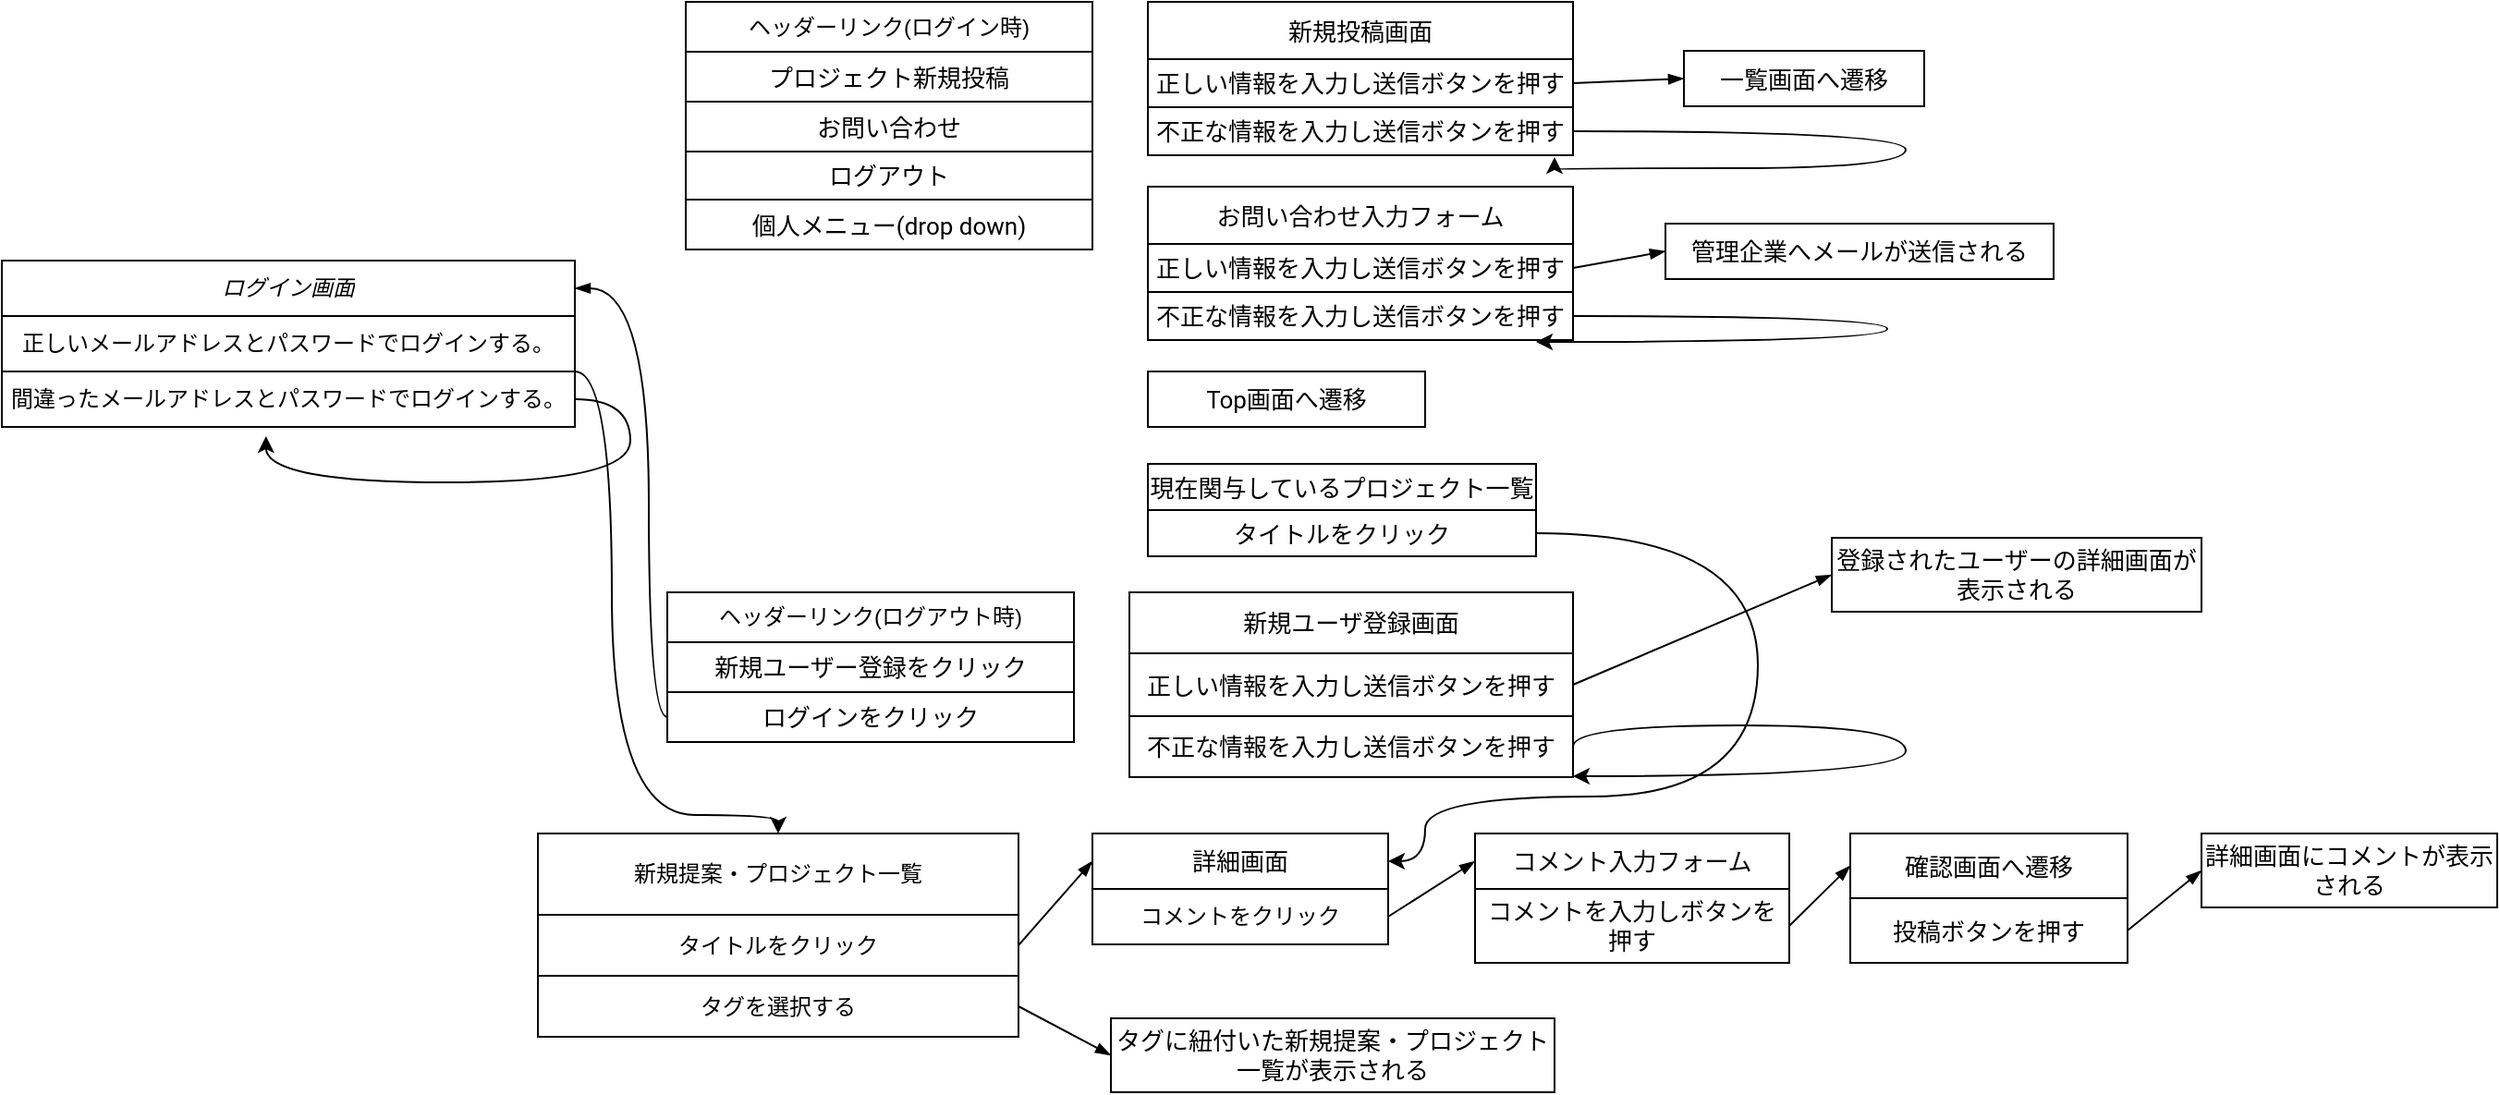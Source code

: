 <mxfile version="14.1.3" type="github" pages="2">
  <diagram id="C5RBs43oDa-KdzZeNtuy" name="Page-1">
    <mxGraphModel dx="481" dy="473" grid="1" gridSize="10" guides="1" tooltips="1" connect="1" arrows="1" fold="1" page="1" pageScale="1" pageWidth="1654" pageHeight="1169" math="0" shadow="0">
      <root>
        <mxCell id="WIyWlLk6GJQsqaUBKTNV-0" />
        <mxCell id="WIyWlLk6GJQsqaUBKTNV-1" parent="WIyWlLk6GJQsqaUBKTNV-0" />
        <mxCell id="IOPMoTdBxAXCQsQnVEKV-23" value="" style="edgeStyle=orthogonalEdgeStyle;orthogonalLoop=1;jettySize=auto;html=1;curved=1;" edge="1" parent="WIyWlLk6GJQsqaUBKTNV-1" source="IOPMoTdBxAXCQsQnVEKV-9" target="IOPMoTdBxAXCQsQnVEKV-16">
          <mxGeometry relative="1" as="geometry">
            <Array as="points">
              <mxPoint x="360" y="210" />
              <mxPoint x="360" y="450" />
              <mxPoint x="450" y="450" />
            </Array>
          </mxGeometry>
        </mxCell>
        <mxCell id="IOPMoTdBxAXCQsQnVEKV-9" value="" style="shape=table;html=1;whiteSpace=wrap;startSize=0;container=1;collapsible=0;childLayout=tableLayout;" vertex="1" parent="WIyWlLk6GJQsqaUBKTNV-1">
          <mxGeometry x="30" y="150" width="310" height="90" as="geometry" />
        </mxCell>
        <mxCell id="IOPMoTdBxAXCQsQnVEKV-10" value="" style="shape=partialRectangle;html=1;whiteSpace=wrap;collapsible=0;dropTarget=0;pointerEvents=0;fillColor=none;top=0;left=0;bottom=0;right=0;points=[[0,0.5],[1,0.5]];portConstraint=eastwest;" vertex="1" parent="IOPMoTdBxAXCQsQnVEKV-9">
          <mxGeometry width="310" height="30" as="geometry" />
        </mxCell>
        <mxCell id="IOPMoTdBxAXCQsQnVEKV-11" value="&lt;span style=&quot;font-style: italic&quot;&gt;ログイン画面&lt;/span&gt;" style="shape=partialRectangle;html=1;whiteSpace=wrap;connectable=0;overflow=hidden;fillColor=none;top=0;left=0;bottom=0;right=0;" vertex="1" parent="IOPMoTdBxAXCQsQnVEKV-10">
          <mxGeometry width="310" height="30" as="geometry" />
        </mxCell>
        <mxCell id="IOPMoTdBxAXCQsQnVEKV-12" value="" style="shape=partialRectangle;html=1;whiteSpace=wrap;collapsible=0;dropTarget=0;pointerEvents=0;fillColor=none;top=0;left=0;bottom=0;right=0;points=[[0,0.5],[1,0.5]];portConstraint=eastwest;" vertex="1" parent="IOPMoTdBxAXCQsQnVEKV-9">
          <mxGeometry y="30" width="310" height="30" as="geometry" />
        </mxCell>
        <mxCell id="IOPMoTdBxAXCQsQnVEKV-13" value="&lt;span style=&quot;text-align: left&quot;&gt;正しいメールアドレスとパスワードでログインする。&lt;/span&gt;" style="shape=partialRectangle;html=1;whiteSpace=wrap;connectable=0;overflow=hidden;fillColor=none;top=0;left=0;bottom=0;right=0;" vertex="1" parent="IOPMoTdBxAXCQsQnVEKV-12">
          <mxGeometry width="310" height="30" as="geometry" />
        </mxCell>
        <mxCell id="IOPMoTdBxAXCQsQnVEKV-14" value="" style="shape=partialRectangle;html=1;whiteSpace=wrap;collapsible=0;dropTarget=0;pointerEvents=0;fillColor=none;top=0;left=0;bottom=0;right=0;points=[[0,0.5],[1,0.5]];portConstraint=eastwest;" vertex="1" parent="IOPMoTdBxAXCQsQnVEKV-9">
          <mxGeometry y="60" width="310" height="30" as="geometry" />
        </mxCell>
        <mxCell id="IOPMoTdBxAXCQsQnVEKV-15" value="&lt;span style=&quot;text-align: left&quot;&gt;間違ったメールアドレスとパスワードでログインする。&lt;/span&gt;" style="shape=partialRectangle;html=1;whiteSpace=wrap;connectable=0;overflow=hidden;fillColor=none;top=0;left=0;bottom=0;right=0;" vertex="1" parent="IOPMoTdBxAXCQsQnVEKV-14">
          <mxGeometry width="310" height="30" as="geometry" />
        </mxCell>
        <mxCell id="IOPMoTdBxAXCQsQnVEKV-25" style="edgeStyle=orthogonalEdgeStyle;curved=1;orthogonalLoop=1;jettySize=auto;html=1;exitX=1;exitY=0.5;exitDx=0;exitDy=0;entryX=0.461;entryY=1.167;entryDx=0;entryDy=0;entryPerimeter=0;" edge="1" parent="IOPMoTdBxAXCQsQnVEKV-9" source="IOPMoTdBxAXCQsQnVEKV-14" target="IOPMoTdBxAXCQsQnVEKV-14">
          <mxGeometry relative="1" as="geometry">
            <mxPoint x="380" y="210" as="targetPoint" />
            <Array as="points">
              <mxPoint x="340" y="75" />
              <mxPoint x="340" y="120" />
              <mxPoint x="143" y="120" />
            </Array>
          </mxGeometry>
        </mxCell>
        <mxCell id="IOPMoTdBxAXCQsQnVEKV-16" value="" style="shape=table;html=1;whiteSpace=wrap;startSize=0;container=1;collapsible=0;childLayout=tableLayout;" vertex="1" parent="WIyWlLk6GJQsqaUBKTNV-1">
          <mxGeometry x="320" y="460" width="260" height="110" as="geometry" />
        </mxCell>
        <mxCell id="IOPMoTdBxAXCQsQnVEKV-17" value="" style="shape=partialRectangle;html=1;whiteSpace=wrap;collapsible=0;dropTarget=0;pointerEvents=0;fillColor=none;top=0;left=0;bottom=0;right=0;points=[[0,0.5],[1,0.5]];portConstraint=eastwest;" vertex="1" parent="IOPMoTdBxAXCQsQnVEKV-16">
          <mxGeometry width="260" height="44" as="geometry" />
        </mxCell>
        <mxCell id="IOPMoTdBxAXCQsQnVEKV-18" value="&lt;span&gt;新規提案・プロジェクト一覧&lt;/span&gt;" style="shape=partialRectangle;html=1;whiteSpace=wrap;connectable=0;overflow=hidden;fillColor=none;top=0;left=0;bottom=0;right=0;fontStyle=0" vertex="1" parent="IOPMoTdBxAXCQsQnVEKV-17">
          <mxGeometry width="260" height="44" as="geometry" />
        </mxCell>
        <mxCell id="IOPMoTdBxAXCQsQnVEKV-19" value="" style="shape=partialRectangle;html=1;whiteSpace=wrap;collapsible=0;dropTarget=0;pointerEvents=0;fillColor=none;top=0;left=0;bottom=0;right=0;points=[[0,0.5],[1,0.5]];portConstraint=eastwest;" vertex="1" parent="IOPMoTdBxAXCQsQnVEKV-16">
          <mxGeometry y="44" width="260" height="33" as="geometry" />
        </mxCell>
        <mxCell id="IOPMoTdBxAXCQsQnVEKV-20" value="&lt;div style=&quot;text-align: left&quot;&gt;&lt;span&gt;タイトルをクリック&lt;/span&gt;&lt;/div&gt;" style="shape=partialRectangle;html=1;whiteSpace=wrap;connectable=0;overflow=hidden;fillColor=none;top=0;left=0;bottom=0;right=0;" vertex="1" parent="IOPMoTdBxAXCQsQnVEKV-19">
          <mxGeometry width="260" height="33" as="geometry" />
        </mxCell>
        <mxCell id="IOPMoTdBxAXCQsQnVEKV-21" value="" style="shape=partialRectangle;html=1;whiteSpace=wrap;collapsible=0;dropTarget=0;pointerEvents=0;fillColor=none;top=0;left=0;bottom=0;right=0;points=[[0,0.5],[1,0.5]];portConstraint=eastwest;" vertex="1" parent="IOPMoTdBxAXCQsQnVEKV-16">
          <mxGeometry y="77" width="260" height="33" as="geometry" />
        </mxCell>
        <mxCell id="IOPMoTdBxAXCQsQnVEKV-22" value="&lt;div style=&quot;text-align: left&quot;&gt;&lt;span&gt;タグを選択する&lt;/span&gt;&lt;/div&gt;" style="shape=partialRectangle;html=1;whiteSpace=wrap;connectable=0;overflow=hidden;fillColor=none;top=0;left=0;bottom=0;right=0;" vertex="1" parent="IOPMoTdBxAXCQsQnVEKV-21">
          <mxGeometry width="260" height="33" as="geometry" />
        </mxCell>
        <mxCell id="j5BV5RO29Ph5q24HOzqB-0" value="" style="shape=table;html=1;whiteSpace=wrap;startSize=0;container=1;collapsible=0;childLayout=tableLayout;" vertex="1" parent="WIyWlLk6GJQsqaUBKTNV-1">
          <mxGeometry x="620" y="460" width="160" height="60" as="geometry" />
        </mxCell>
        <mxCell id="j5BV5RO29Ph5q24HOzqB-1" value="" style="shape=partialRectangle;html=1;whiteSpace=wrap;collapsible=0;dropTarget=0;pointerEvents=0;fillColor=none;top=0;left=0;bottom=0;right=0;points=[[0,0.5],[1,0.5]];portConstraint=eastwest;" vertex="1" parent="j5BV5RO29Ph5q24HOzqB-0">
          <mxGeometry width="160" height="30" as="geometry" />
        </mxCell>
        <mxCell id="j5BV5RO29Ph5q24HOzqB-2" value="&lt;span style=&quot;font-family: &amp;#34;roboto&amp;#34; , &amp;#34;robotodraft&amp;#34; , &amp;#34;helvetica&amp;#34; , &amp;#34;arial&amp;#34; , sans-serif ; font-size: 13px ; background-color: rgb(255 , 255 , 255)&quot;&gt;詳細画面&lt;/span&gt;" style="shape=partialRectangle;html=1;whiteSpace=wrap;connectable=0;overflow=hidden;fillColor=none;top=0;left=0;bottom=0;right=0;" vertex="1" parent="j5BV5RO29Ph5q24HOzqB-1">
          <mxGeometry width="160" height="30" as="geometry" />
        </mxCell>
        <mxCell id="j5BV5RO29Ph5q24HOzqB-3" value="" style="shape=partialRectangle;html=1;whiteSpace=wrap;collapsible=0;dropTarget=0;pointerEvents=0;fillColor=none;top=0;left=0;bottom=0;right=0;points=[[0,0.5],[1,0.5]];portConstraint=eastwest;" vertex="1" parent="j5BV5RO29Ph5q24HOzqB-0">
          <mxGeometry y="30" width="160" height="30" as="geometry" />
        </mxCell>
        <mxCell id="j5BV5RO29Ph5q24HOzqB-4" value="コメントをクリック" style="shape=partialRectangle;html=1;whiteSpace=wrap;connectable=0;overflow=hidden;fillColor=none;top=0;left=0;bottom=0;right=0;" vertex="1" parent="j5BV5RO29Ph5q24HOzqB-3">
          <mxGeometry width="160" height="30" as="geometry" />
        </mxCell>
        <mxCell id="j5BV5RO29Ph5q24HOzqB-5" value="" style="shape=table;html=1;whiteSpace=wrap;startSize=0;container=1;collapsible=0;childLayout=tableLayout;" vertex="1" parent="WIyWlLk6GJQsqaUBKTNV-1">
          <mxGeometry x="827" y="460" width="170" height="70" as="geometry" />
        </mxCell>
        <mxCell id="j5BV5RO29Ph5q24HOzqB-6" value="" style="shape=partialRectangle;html=1;whiteSpace=wrap;collapsible=0;dropTarget=0;pointerEvents=0;fillColor=none;top=0;left=0;bottom=0;right=0;points=[[0,0.5],[1,0.5]];portConstraint=eastwest;" vertex="1" parent="j5BV5RO29Ph5q24HOzqB-5">
          <mxGeometry width="170" height="30" as="geometry" />
        </mxCell>
        <mxCell id="j5BV5RO29Ph5q24HOzqB-7" value="&lt;span style=&quot;font-family: &amp;#34;roboto&amp;#34; , &amp;#34;robotodraft&amp;#34; , &amp;#34;helvetica&amp;#34; , &amp;#34;arial&amp;#34; , sans-serif ; font-size: 13px ; background-color: rgb(255 , 255 , 255)&quot;&gt;コメント入力フォーム &lt;/span&gt;" style="shape=partialRectangle;html=1;whiteSpace=wrap;connectable=0;overflow=hidden;fillColor=none;top=0;left=0;bottom=0;right=0;" vertex="1" parent="j5BV5RO29Ph5q24HOzqB-6">
          <mxGeometry width="170" height="30" as="geometry" />
        </mxCell>
        <mxCell id="j5BV5RO29Ph5q24HOzqB-8" value="" style="shape=partialRectangle;html=1;whiteSpace=wrap;collapsible=0;dropTarget=0;pointerEvents=0;fillColor=none;top=0;left=0;bottom=0;right=0;points=[[0,0.5],[1,0.5]];portConstraint=eastwest;" vertex="1" parent="j5BV5RO29Ph5q24HOzqB-5">
          <mxGeometry y="30" width="170" height="40" as="geometry" />
        </mxCell>
        <mxCell id="j5BV5RO29Ph5q24HOzqB-9" value="&lt;span style=&quot;font-family: &amp;#34;roboto&amp;#34; , &amp;#34;robotodraft&amp;#34; , &amp;#34;helvetica&amp;#34; , &amp;#34;arial&amp;#34; , sans-serif ; font-size: 13px ; background-color: rgb(255 , 255 , 255)&quot;&gt;コメントを入力しボタンを押す&lt;/span&gt;" style="shape=partialRectangle;html=1;whiteSpace=wrap;connectable=0;overflow=hidden;fillColor=none;top=0;left=0;bottom=0;right=0;" vertex="1" parent="j5BV5RO29Ph5q24HOzqB-8">
          <mxGeometry width="170" height="40" as="geometry" />
        </mxCell>
        <mxCell id="j5BV5RO29Ph5q24HOzqB-12" value="" style="shape=table;html=1;whiteSpace=wrap;startSize=0;container=1;collapsible=0;childLayout=tableLayout;" vertex="1" parent="WIyWlLk6GJQsqaUBKTNV-1">
          <mxGeometry x="1030" y="460" width="150" height="70" as="geometry" />
        </mxCell>
        <mxCell id="j5BV5RO29Ph5q24HOzqB-13" value="" style="shape=partialRectangle;html=1;whiteSpace=wrap;collapsible=0;dropTarget=0;pointerEvents=0;fillColor=none;top=0;left=0;bottom=0;right=0;points=[[0,0.5],[1,0.5]];portConstraint=eastwest;" vertex="1" parent="j5BV5RO29Ph5q24HOzqB-12">
          <mxGeometry width="150" height="35" as="geometry" />
        </mxCell>
        <mxCell id="j5BV5RO29Ph5q24HOzqB-14" value="&lt;span style=&quot;font-family: &amp;#34;roboto&amp;#34; , &amp;#34;robotodraft&amp;#34; , &amp;#34;helvetica&amp;#34; , &amp;#34;arial&amp;#34; , sans-serif ; font-size: 13px ; background-color: rgb(255 , 255 , 255)&quot;&gt;確認画面へ遷移&lt;/span&gt;" style="shape=partialRectangle;html=1;whiteSpace=wrap;connectable=0;overflow=hidden;fillColor=none;top=0;left=0;bottom=0;right=0;" vertex="1" parent="j5BV5RO29Ph5q24HOzqB-13">
          <mxGeometry width="150" height="35" as="geometry" />
        </mxCell>
        <mxCell id="j5BV5RO29Ph5q24HOzqB-15" value="" style="shape=partialRectangle;html=1;whiteSpace=wrap;collapsible=0;dropTarget=0;pointerEvents=0;fillColor=none;top=0;left=0;bottom=0;right=0;points=[[0,0.5],[1,0.5]];portConstraint=eastwest;" vertex="1" parent="j5BV5RO29Ph5q24HOzqB-12">
          <mxGeometry y="35" width="150" height="35" as="geometry" />
        </mxCell>
        <mxCell id="j5BV5RO29Ph5q24HOzqB-16" value="&lt;span style=&quot;font-family: &amp;#34;roboto&amp;#34; , &amp;#34;robotodraft&amp;#34; , &amp;#34;helvetica&amp;#34; , &amp;#34;arial&amp;#34; , sans-serif ; font-size: 13px ; background-color: rgb(255 , 255 , 255)&quot;&gt;投稿ボタンを押す&lt;/span&gt;" style="shape=partialRectangle;html=1;whiteSpace=wrap;connectable=0;overflow=hidden;fillColor=none;top=0;left=0;bottom=0;right=0;" vertex="1" parent="j5BV5RO29Ph5q24HOzqB-15">
          <mxGeometry width="150" height="35" as="geometry" />
        </mxCell>
        <mxCell id="j5BV5RO29Ph5q24HOzqB-17" value="" style="shape=table;html=1;whiteSpace=wrap;startSize=0;container=1;collapsible=0;childLayout=tableLayout;" vertex="1" parent="WIyWlLk6GJQsqaUBKTNV-1">
          <mxGeometry x="1220" y="460" width="160" height="40" as="geometry" />
        </mxCell>
        <mxCell id="j5BV5RO29Ph5q24HOzqB-18" value="" style="shape=partialRectangle;html=1;whiteSpace=wrap;collapsible=0;dropTarget=0;pointerEvents=0;fillColor=none;top=0;left=0;bottom=0;right=0;points=[[0,0.5],[1,0.5]];portConstraint=eastwest;" vertex="1" parent="j5BV5RO29Ph5q24HOzqB-17">
          <mxGeometry width="160" height="40" as="geometry" />
        </mxCell>
        <mxCell id="j5BV5RO29Ph5q24HOzqB-19" value="&lt;span style=&quot;font-family: &amp;#34;roboto&amp;#34; , &amp;#34;robotodraft&amp;#34; , &amp;#34;helvetica&amp;#34; , &amp;#34;arial&amp;#34; , sans-serif ; font-size: 13px ; background-color: rgb(255 , 255 , 255)&quot;&gt;詳細画面にコメントが表示される&lt;/span&gt;" style="shape=partialRectangle;html=1;whiteSpace=wrap;connectable=0;overflow=hidden;fillColor=none;top=0;left=0;bottom=0;right=0;" vertex="1" parent="j5BV5RO29Ph5q24HOzqB-18">
          <mxGeometry width="160" height="40" as="geometry" />
        </mxCell>
        <mxCell id="j5BV5RO29Ph5q24HOzqB-20" value="" style="shape=table;html=1;whiteSpace=wrap;startSize=0;container=1;collapsible=0;childLayout=tableLayout;" vertex="1" parent="WIyWlLk6GJQsqaUBKTNV-1">
          <mxGeometry x="400" y="10" width="220" height="134" as="geometry" />
        </mxCell>
        <mxCell id="j5BV5RO29Ph5q24HOzqB-21" value="" style="shape=partialRectangle;html=1;whiteSpace=wrap;collapsible=0;dropTarget=0;pointerEvents=0;fillColor=none;top=0;left=0;bottom=0;right=0;points=[[0,0.5],[1,0.5]];portConstraint=eastwest;" vertex="1" parent="j5BV5RO29Ph5q24HOzqB-20">
          <mxGeometry width="220" height="27" as="geometry" />
        </mxCell>
        <mxCell id="j5BV5RO29Ph5q24HOzqB-22" value="ヘッダーリンク(ログイン時)" style="shape=partialRectangle;html=1;whiteSpace=wrap;connectable=0;overflow=hidden;fillColor=none;top=0;left=0;bottom=0;right=0;" vertex="1" parent="j5BV5RO29Ph5q24HOzqB-21">
          <mxGeometry width="220" height="27" as="geometry" />
        </mxCell>
        <mxCell id="j5BV5RO29Ph5q24HOzqB-23" value="" style="shape=partialRectangle;html=1;whiteSpace=wrap;collapsible=0;dropTarget=0;pointerEvents=0;fillColor=none;top=0;left=0;bottom=0;right=0;points=[[0,0.5],[1,0.5]];portConstraint=eastwest;" vertex="1" parent="j5BV5RO29Ph5q24HOzqB-20">
          <mxGeometry y="27" width="220" height="27" as="geometry" />
        </mxCell>
        <mxCell id="j5BV5RO29Ph5q24HOzqB-24" value="&lt;span style=&quot;font-family: &amp;#34;roboto&amp;#34; , &amp;#34;robotodraft&amp;#34; , &amp;#34;helvetica&amp;#34; , &amp;#34;arial&amp;#34; , sans-serif ; font-size: 13px ; background-color: rgb(255 , 255 , 255)&quot;&gt;プロジェクト新規投稿&lt;/span&gt;" style="shape=partialRectangle;html=1;whiteSpace=wrap;connectable=0;overflow=hidden;fillColor=none;top=0;left=0;bottom=0;right=0;" vertex="1" parent="j5BV5RO29Ph5q24HOzqB-23">
          <mxGeometry width="220" height="27" as="geometry" />
        </mxCell>
        <mxCell id="j5BV5RO29Ph5q24HOzqB-25" value="" style="shape=partialRectangle;html=1;whiteSpace=wrap;collapsible=0;dropTarget=0;pointerEvents=0;fillColor=none;top=0;left=0;bottom=0;right=0;points=[[0,0.5],[1,0.5]];portConstraint=eastwest;" vertex="1" parent="j5BV5RO29Ph5q24HOzqB-20">
          <mxGeometry y="54" width="220" height="27" as="geometry" />
        </mxCell>
        <mxCell id="j5BV5RO29Ph5q24HOzqB-26" value="&lt;span style=&quot;font-family: &amp;#34;roboto&amp;#34; , &amp;#34;robotodraft&amp;#34; , &amp;#34;helvetica&amp;#34; , &amp;#34;arial&amp;#34; , sans-serif ; font-size: 13px ; background-color: rgb(255 , 255 , 255)&quot;&gt;お問い合わせ&lt;/span&gt;" style="shape=partialRectangle;html=1;whiteSpace=wrap;connectable=0;overflow=hidden;fillColor=none;top=0;left=0;bottom=0;right=0;" vertex="1" parent="j5BV5RO29Ph5q24HOzqB-25">
          <mxGeometry width="220" height="27" as="geometry" />
        </mxCell>
        <mxCell id="j5BV5RO29Ph5q24HOzqB-27" style="shape=partialRectangle;html=1;whiteSpace=wrap;collapsible=0;dropTarget=0;pointerEvents=0;fillColor=none;top=0;left=0;bottom=0;right=0;points=[[0,0.5],[1,0.5]];portConstraint=eastwest;" vertex="1" parent="j5BV5RO29Ph5q24HOzqB-20">
          <mxGeometry y="81" width="220" height="26" as="geometry" />
        </mxCell>
        <mxCell id="j5BV5RO29Ph5q24HOzqB-28" value="&lt;span style=&quot;font-family: &amp;#34;roboto&amp;#34; , &amp;#34;robotodraft&amp;#34; , &amp;#34;helvetica&amp;#34; , &amp;#34;arial&amp;#34; , sans-serif ; font-size: 13px ; background-color: rgb(255 , 255 , 255)&quot;&gt;ログアウト&lt;/span&gt;" style="shape=partialRectangle;html=1;whiteSpace=wrap;connectable=0;overflow=hidden;fillColor=none;top=0;left=0;bottom=0;right=0;" vertex="1" parent="j5BV5RO29Ph5q24HOzqB-27">
          <mxGeometry width="220" height="26" as="geometry" />
        </mxCell>
        <mxCell id="j5BV5RO29Ph5q24HOzqB-29" style="shape=partialRectangle;html=1;whiteSpace=wrap;collapsible=0;dropTarget=0;pointerEvents=0;fillColor=none;top=0;left=0;bottom=0;right=0;points=[[0,0.5],[1,0.5]];portConstraint=eastwest;" vertex="1" parent="j5BV5RO29Ph5q24HOzqB-20">
          <mxGeometry y="107" width="220" height="27" as="geometry" />
        </mxCell>
        <mxCell id="j5BV5RO29Ph5q24HOzqB-30" value="&lt;span style=&quot;font-family: &amp;#34;roboto&amp;#34; , &amp;#34;robotodraft&amp;#34; , &amp;#34;helvetica&amp;#34; , &amp;#34;arial&amp;#34; , sans-serif ; font-size: 13px ; background-color: rgb(255 , 255 , 255)&quot;&gt;個人メニュー(drop down)&lt;/span&gt;" style="shape=partialRectangle;html=1;whiteSpace=wrap;connectable=0;overflow=hidden;fillColor=none;top=0;left=0;bottom=0;right=0;strokeWidth=4;" vertex="1" parent="j5BV5RO29Ph5q24HOzqB-29">
          <mxGeometry width="220" height="27" as="geometry" />
        </mxCell>
        <mxCell id="j5BV5RO29Ph5q24HOzqB-31" value="" style="shape=table;html=1;whiteSpace=wrap;startSize=0;container=1;collapsible=0;childLayout=tableLayout;" vertex="1" parent="WIyWlLk6GJQsqaUBKTNV-1">
          <mxGeometry x="650" y="10" width="230" height="83" as="geometry" />
        </mxCell>
        <mxCell id="j5BV5RO29Ph5q24HOzqB-32" value="" style="shape=partialRectangle;html=1;whiteSpace=wrap;collapsible=0;dropTarget=0;pointerEvents=0;fillColor=none;top=0;left=0;bottom=0;right=0;points=[[0,0.5],[1,0.5]];portConstraint=eastwest;" vertex="1" parent="j5BV5RO29Ph5q24HOzqB-31">
          <mxGeometry width="230" height="31" as="geometry" />
        </mxCell>
        <mxCell id="j5BV5RO29Ph5q24HOzqB-33" value="&lt;span style=&quot;font-family: &amp;#34;roboto&amp;#34; , &amp;#34;robotodraft&amp;#34; , &amp;#34;helvetica&amp;#34; , &amp;#34;arial&amp;#34; , sans-serif ; font-size: 13px ; background-color: rgb(255 , 255 , 255)&quot;&gt;新規投稿画面&lt;/span&gt;" style="shape=partialRectangle;html=1;whiteSpace=wrap;connectable=0;overflow=hidden;fillColor=none;top=0;left=0;bottom=0;right=0;" vertex="1" parent="j5BV5RO29Ph5q24HOzqB-32">
          <mxGeometry width="230" height="31" as="geometry" />
        </mxCell>
        <mxCell id="j5BV5RO29Ph5q24HOzqB-34" value="" style="shape=partialRectangle;html=1;whiteSpace=wrap;collapsible=0;dropTarget=0;pointerEvents=0;fillColor=none;top=0;left=0;bottom=0;right=0;points=[[0,0.5],[1,0.5]];portConstraint=eastwest;" vertex="1" parent="j5BV5RO29Ph5q24HOzqB-31">
          <mxGeometry y="31" width="230" height="26" as="geometry" />
        </mxCell>
        <mxCell id="j5BV5RO29Ph5q24HOzqB-35" value="&lt;span style=&quot;font-family: &amp;#34;roboto&amp;#34; , &amp;#34;robotodraft&amp;#34; , &amp;#34;helvetica&amp;#34; , &amp;#34;arial&amp;#34; , sans-serif ; font-size: 13px ; background-color: rgb(255 , 255 , 255)&quot;&gt;正しい情報を入力し送信ボタンを押す&lt;/span&gt;" style="shape=partialRectangle;html=1;whiteSpace=wrap;connectable=0;overflow=hidden;fillColor=none;top=0;left=0;bottom=0;right=0;" vertex="1" parent="j5BV5RO29Ph5q24HOzqB-34">
          <mxGeometry width="230" height="26" as="geometry" />
        </mxCell>
        <mxCell id="j5BV5RO29Ph5q24HOzqB-36" style="shape=partialRectangle;html=1;whiteSpace=wrap;collapsible=0;dropTarget=0;pointerEvents=0;fillColor=none;top=0;left=0;bottom=0;right=0;points=[[0,0.5],[1,0.5]];portConstraint=eastwest;" vertex="1" parent="j5BV5RO29Ph5q24HOzqB-31">
          <mxGeometry y="57" width="230" height="26" as="geometry" />
        </mxCell>
        <mxCell id="j5BV5RO29Ph5q24HOzqB-37" value="&lt;span style=&quot;font-family: &amp;#34;roboto&amp;#34; , &amp;#34;robotodraft&amp;#34; , &amp;#34;helvetica&amp;#34; , &amp;#34;arial&amp;#34; , sans-serif ; font-size: 13px ; background-color: rgb(255 , 255 , 255)&quot;&gt;不正な情報を入力し送信ボタンを押す&lt;/span&gt;" style="shape=partialRectangle;html=1;whiteSpace=wrap;connectable=0;overflow=hidden;fillColor=none;top=0;left=0;bottom=0;right=0;" vertex="1" parent="j5BV5RO29Ph5q24HOzqB-36">
          <mxGeometry width="230" height="26" as="geometry" />
        </mxCell>
        <mxCell id="j5BV5RO29Ph5q24HOzqB-38" value="" style="shape=table;html=1;whiteSpace=wrap;startSize=0;container=1;collapsible=0;childLayout=tableLayout;" vertex="1" parent="WIyWlLk6GJQsqaUBKTNV-1">
          <mxGeometry x="940" y="36.5" width="130" height="30" as="geometry" />
        </mxCell>
        <mxCell id="j5BV5RO29Ph5q24HOzqB-39" value="" style="shape=partialRectangle;html=1;whiteSpace=wrap;collapsible=0;dropTarget=0;pointerEvents=0;fillColor=none;top=0;left=0;bottom=0;right=0;points=[[0,0.5],[1,0.5]];portConstraint=eastwest;" vertex="1" parent="j5BV5RO29Ph5q24HOzqB-38">
          <mxGeometry width="130" height="30" as="geometry" />
        </mxCell>
        <mxCell id="j5BV5RO29Ph5q24HOzqB-40" value="&lt;span style=&quot;font-family: &amp;#34;roboto&amp;#34; , &amp;#34;robotodraft&amp;#34; , &amp;#34;helvetica&amp;#34; , &amp;#34;arial&amp;#34; , sans-serif ; font-size: 13px ; background-color: rgb(255 , 255 , 255)&quot;&gt;一覧画面へ遷移&lt;/span&gt;" style="shape=partialRectangle;html=1;whiteSpace=wrap;connectable=0;overflow=hidden;fillColor=none;top=0;left=0;bottom=0;right=0;" vertex="1" parent="j5BV5RO29Ph5q24HOzqB-39">
          <mxGeometry width="130" height="30" as="geometry" />
        </mxCell>
        <mxCell id="j5BV5RO29Ph5q24HOzqB-48" value="" style="shape=table;html=1;whiteSpace=wrap;startSize=0;container=1;collapsible=0;childLayout=tableLayout;" vertex="1" parent="WIyWlLk6GJQsqaUBKTNV-1">
          <mxGeometry x="650" y="110" width="230" height="83" as="geometry" />
        </mxCell>
        <mxCell id="j5BV5RO29Ph5q24HOzqB-49" value="" style="shape=partialRectangle;html=1;whiteSpace=wrap;collapsible=0;dropTarget=0;pointerEvents=0;fillColor=none;top=0;left=0;bottom=0;right=0;points=[[0,0.5],[1,0.5]];portConstraint=eastwest;" vertex="1" parent="j5BV5RO29Ph5q24HOzqB-48">
          <mxGeometry width="230" height="31" as="geometry" />
        </mxCell>
        <mxCell id="j5BV5RO29Ph5q24HOzqB-50" value="&lt;span style=&quot;font-family: &amp;#34;roboto&amp;#34; , &amp;#34;robotodraft&amp;#34; , &amp;#34;helvetica&amp;#34; , &amp;#34;arial&amp;#34; , sans-serif ; font-size: 13px ; background-color: rgb(255 , 255 , 255)&quot;&gt;お問い合わせ入力フォーム&lt;/span&gt;" style="shape=partialRectangle;html=1;whiteSpace=wrap;connectable=0;overflow=hidden;fillColor=none;top=0;left=0;bottom=0;right=0;" vertex="1" parent="j5BV5RO29Ph5q24HOzqB-49">
          <mxGeometry width="230" height="31" as="geometry" />
        </mxCell>
        <mxCell id="j5BV5RO29Ph5q24HOzqB-51" value="" style="shape=partialRectangle;html=1;whiteSpace=wrap;collapsible=0;dropTarget=0;pointerEvents=0;fillColor=none;top=0;left=0;bottom=0;right=0;points=[[0,0.5],[1,0.5]];portConstraint=eastwest;" vertex="1" parent="j5BV5RO29Ph5q24HOzqB-48">
          <mxGeometry y="31" width="230" height="26" as="geometry" />
        </mxCell>
        <mxCell id="j5BV5RO29Ph5q24HOzqB-52" value="&lt;span style=&quot;font-family: &amp;#34;roboto&amp;#34; , &amp;#34;robotodraft&amp;#34; , &amp;#34;helvetica&amp;#34; , &amp;#34;arial&amp;#34; , sans-serif ; font-size: 13px ; background-color: rgb(255 , 255 , 255)&quot;&gt;正しい情報を入力し送信ボタンを押す&lt;/span&gt;" style="shape=partialRectangle;html=1;whiteSpace=wrap;connectable=0;overflow=hidden;fillColor=none;top=0;left=0;bottom=0;right=0;" vertex="1" parent="j5BV5RO29Ph5q24HOzqB-51">
          <mxGeometry width="230" height="26" as="geometry" />
        </mxCell>
        <mxCell id="j5BV5RO29Ph5q24HOzqB-53" style="shape=partialRectangle;html=1;whiteSpace=wrap;collapsible=0;dropTarget=0;pointerEvents=0;fillColor=none;top=0;left=0;bottom=0;right=0;points=[[0,0.5],[1,0.5]];portConstraint=eastwest;" vertex="1" parent="j5BV5RO29Ph5q24HOzqB-48">
          <mxGeometry y="57" width="230" height="26" as="geometry" />
        </mxCell>
        <mxCell id="j5BV5RO29Ph5q24HOzqB-54" value="&lt;span style=&quot;font-family: &amp;#34;roboto&amp;#34; , &amp;#34;robotodraft&amp;#34; , &amp;#34;helvetica&amp;#34; , &amp;#34;arial&amp;#34; , sans-serif ; font-size: 13px ; background-color: rgb(255 , 255 , 255)&quot;&gt;不正な情報を入力し送信ボタンを押す&lt;/span&gt;" style="shape=partialRectangle;html=1;whiteSpace=wrap;connectable=0;overflow=hidden;fillColor=none;top=0;left=0;bottom=0;right=0;" vertex="1" parent="j5BV5RO29Ph5q24HOzqB-53">
          <mxGeometry width="230" height="26" as="geometry" />
        </mxCell>
        <mxCell id="j5BV5RO29Ph5q24HOzqB-132" style="edgeStyle=orthogonalEdgeStyle;curved=1;orthogonalLoop=1;jettySize=auto;html=1;exitX=1;exitY=0.5;exitDx=0;exitDy=0;exitPerimeter=0;" edge="1" parent="j5BV5RO29Ph5q24HOzqB-48" source="j5BV5RO29Ph5q24HOzqB-53">
          <mxGeometry relative="1" as="geometry">
            <mxPoint x="240" y="70" as="sourcePoint" />
            <mxPoint x="210" y="84" as="targetPoint" />
            <Array as="points">
              <mxPoint x="400" y="70" />
              <mxPoint x="400" y="84" />
            </Array>
          </mxGeometry>
        </mxCell>
        <mxCell id="j5BV5RO29Ph5q24HOzqB-55" value="" style="shape=table;html=1;whiteSpace=wrap;startSize=0;container=1;collapsible=0;childLayout=tableLayout;" vertex="1" parent="WIyWlLk6GJQsqaUBKTNV-1">
          <mxGeometry x="930" y="130" width="210" height="30" as="geometry" />
        </mxCell>
        <mxCell id="j5BV5RO29Ph5q24HOzqB-56" value="" style="shape=partialRectangle;html=1;whiteSpace=wrap;collapsible=0;dropTarget=0;pointerEvents=0;fillColor=none;top=0;left=0;bottom=0;right=0;points=[[0,0.5],[1,0.5]];portConstraint=eastwest;" vertex="1" parent="j5BV5RO29Ph5q24HOzqB-55">
          <mxGeometry width="210" height="30" as="geometry" />
        </mxCell>
        <mxCell id="j5BV5RO29Ph5q24HOzqB-57" value="&lt;span style=&quot;font-family: &amp;#34;roboto&amp;#34; , &amp;#34;robotodraft&amp;#34; , &amp;#34;helvetica&amp;#34; , &amp;#34;arial&amp;#34; , sans-serif ; font-size: 13px ; background-color: rgb(255 , 255 , 255)&quot;&gt;管理企業へメールが送信される&lt;/span&gt;" style="shape=partialRectangle;html=1;whiteSpace=wrap;connectable=0;overflow=hidden;fillColor=none;top=0;left=0;bottom=0;right=0;" vertex="1" parent="j5BV5RO29Ph5q24HOzqB-56">
          <mxGeometry width="210" height="30" as="geometry" />
        </mxCell>
        <mxCell id="j5BV5RO29Ph5q24HOzqB-58" value="" style="shape=table;html=1;whiteSpace=wrap;startSize=0;container=1;collapsible=0;childLayout=tableLayout;" vertex="1" parent="WIyWlLk6GJQsqaUBKTNV-1">
          <mxGeometry x="650" y="210" width="150" height="30" as="geometry" />
        </mxCell>
        <mxCell id="j5BV5RO29Ph5q24HOzqB-59" value="" style="shape=partialRectangle;html=1;whiteSpace=wrap;collapsible=0;dropTarget=0;pointerEvents=0;fillColor=none;top=0;left=0;bottom=0;right=0;points=[[0,0.5],[1,0.5]];portConstraint=eastwest;" vertex="1" parent="j5BV5RO29Ph5q24HOzqB-58">
          <mxGeometry width="150" height="30" as="geometry" />
        </mxCell>
        <mxCell id="j5BV5RO29Ph5q24HOzqB-60" value="&lt;span style=&quot;font-family: &amp;#34;roboto&amp;#34; , &amp;#34;robotodraft&amp;#34; , &amp;#34;helvetica&amp;#34; , &amp;#34;arial&amp;#34; , sans-serif ; font-size: 13px ; background-color: rgb(255 , 255 , 255)&quot;&gt;Top画面へ遷移&lt;/span&gt;" style="shape=partialRectangle;html=1;whiteSpace=wrap;connectable=0;overflow=hidden;fillColor=none;top=0;left=0;bottom=0;right=0;" vertex="1" parent="j5BV5RO29Ph5q24HOzqB-59">
          <mxGeometry width="150" height="30" as="geometry" />
        </mxCell>
        <mxCell id="j5BV5RO29Ph5q24HOzqB-72" style="edgeStyle=orthogonalEdgeStyle;curved=1;orthogonalLoop=1;jettySize=auto;html=1;exitX=1;exitY=0.5;exitDx=0;exitDy=0;entryX=1;entryY=0.5;entryDx=0;entryDy=0;" edge="1" parent="WIyWlLk6GJQsqaUBKTNV-1" source="j5BV5RO29Ph5q24HOzqB-68" target="j5BV5RO29Ph5q24HOzqB-1">
          <mxGeometry relative="1" as="geometry">
            <mxPoint x="870" y="298" as="sourcePoint" />
            <mxPoint x="790" y="475" as="targetPoint" />
            <Array as="points">
              <mxPoint x="980" y="298" />
              <mxPoint x="980" y="440" />
              <mxPoint x="800" y="440" />
              <mxPoint x="800" y="475" />
            </Array>
          </mxGeometry>
        </mxCell>
        <mxCell id="j5BV5RO29Ph5q24HOzqB-61" value="" style="shape=table;html=1;whiteSpace=wrap;startSize=0;container=1;collapsible=0;childLayout=tableLayout;" vertex="1" parent="WIyWlLk6GJQsqaUBKTNV-1">
          <mxGeometry x="650" y="260" width="210" height="50" as="geometry" />
        </mxCell>
        <mxCell id="j5BV5RO29Ph5q24HOzqB-62" value="" style="shape=partialRectangle;html=1;whiteSpace=wrap;collapsible=0;dropTarget=0;pointerEvents=0;fillColor=none;top=0;left=0;bottom=0;right=0;points=[[0,0.5],[1,0.5]];portConstraint=eastwest;" vertex="1" parent="j5BV5RO29Ph5q24HOzqB-61">
          <mxGeometry width="210" height="25" as="geometry" />
        </mxCell>
        <mxCell id="j5BV5RO29Ph5q24HOzqB-63" value="&lt;meta charset=&quot;utf-8&quot;&gt;&lt;span style=&quot;color: rgb(0, 0, 0); font-family: roboto, robotodraft, helvetica, arial, sans-serif; font-size: 13px; font-style: normal; font-weight: 400; letter-spacing: normal; text-align: center; text-indent: 0px; text-transform: none; word-spacing: 0px; background-color: rgb(255, 255, 255); display: inline; float: none;&quot;&gt;現在関与しているプロジェクト一覧&lt;/span&gt;" style="shape=partialRectangle;html=1;whiteSpace=wrap;connectable=0;overflow=hidden;fillColor=none;top=0;left=0;bottom=0;right=0;" vertex="1" parent="j5BV5RO29Ph5q24HOzqB-62">
          <mxGeometry width="210" height="25" as="geometry" />
        </mxCell>
        <mxCell id="j5BV5RO29Ph5q24HOzqB-68" style="shape=partialRectangle;html=1;whiteSpace=wrap;collapsible=0;dropTarget=0;pointerEvents=0;fillColor=none;top=0;left=0;bottom=0;right=0;points=[[0,0.5],[1,0.5]];portConstraint=eastwest;" vertex="1" parent="j5BV5RO29Ph5q24HOzqB-61">
          <mxGeometry y="25" width="210" height="25" as="geometry" />
        </mxCell>
        <mxCell id="j5BV5RO29Ph5q24HOzqB-69" value="&lt;meta charset=&quot;utf-8&quot;&gt;&lt;span style=&quot;color: rgb(0, 0, 0); font-family: roboto, robotodraft, helvetica, arial, sans-serif; font-size: 13px; font-style: normal; font-weight: 400; letter-spacing: normal; text-indent: 0px; text-transform: none; word-spacing: 0px; background-color: rgb(255, 255, 255); display: inline; float: none;&quot;&gt;タイトルをクリック&lt;/span&gt;" style="shape=partialRectangle;html=1;whiteSpace=wrap;connectable=0;overflow=hidden;fillColor=none;top=0;left=0;bottom=0;right=0;" vertex="1" parent="j5BV5RO29Ph5q24HOzqB-68">
          <mxGeometry width="210" height="25" as="geometry" />
        </mxCell>
        <mxCell id="j5BV5RO29Ph5q24HOzqB-73" value="" style="shape=table;html=1;whiteSpace=wrap;startSize=0;container=1;collapsible=0;childLayout=tableLayout;" vertex="1" parent="WIyWlLk6GJQsqaUBKTNV-1">
          <mxGeometry x="390" y="329.5" width="220" height="81" as="geometry" />
        </mxCell>
        <mxCell id="j5BV5RO29Ph5q24HOzqB-74" value="" style="shape=partialRectangle;html=1;whiteSpace=wrap;collapsible=0;dropTarget=0;pointerEvents=0;fillColor=none;top=0;left=0;bottom=0;right=0;points=[[0,0.5],[1,0.5]];portConstraint=eastwest;" vertex="1" parent="j5BV5RO29Ph5q24HOzqB-73">
          <mxGeometry width="220" height="27" as="geometry" />
        </mxCell>
        <mxCell id="j5BV5RO29Ph5q24HOzqB-75" value="ヘッダーリンク(ログアウト時)" style="shape=partialRectangle;html=1;whiteSpace=wrap;connectable=0;overflow=hidden;fillColor=none;top=0;left=0;bottom=0;right=0;" vertex="1" parent="j5BV5RO29Ph5q24HOzqB-74">
          <mxGeometry width="220" height="27" as="geometry" />
        </mxCell>
        <mxCell id="j5BV5RO29Ph5q24HOzqB-76" value="" style="shape=partialRectangle;html=1;whiteSpace=wrap;collapsible=0;dropTarget=0;pointerEvents=0;fillColor=none;top=0;left=0;bottom=0;right=0;points=[[0,0.5],[1,0.5]];portConstraint=eastwest;" vertex="1" parent="j5BV5RO29Ph5q24HOzqB-73">
          <mxGeometry y="27" width="220" height="27" as="geometry" />
        </mxCell>
        <mxCell id="j5BV5RO29Ph5q24HOzqB-77" value="&lt;span style=&quot;font-family: &amp;#34;roboto&amp;#34; , &amp;#34;robotodraft&amp;#34; , &amp;#34;helvetica&amp;#34; , &amp;#34;arial&amp;#34; , sans-serif ; font-size: 13px ; background-color: rgb(255 , 255 , 255)&quot;&gt;新規ユーザー登録をクリック&lt;/span&gt;" style="shape=partialRectangle;html=1;whiteSpace=wrap;connectable=0;overflow=hidden;fillColor=none;top=0;left=0;bottom=0;right=0;" vertex="1" parent="j5BV5RO29Ph5q24HOzqB-76">
          <mxGeometry width="220" height="27" as="geometry" />
        </mxCell>
        <mxCell id="j5BV5RO29Ph5q24HOzqB-78" value="" style="shape=partialRectangle;html=1;whiteSpace=wrap;collapsible=0;dropTarget=0;pointerEvents=0;fillColor=none;top=0;left=0;bottom=0;right=0;points=[[0,0.5],[1,0.5]];portConstraint=eastwest;" vertex="1" parent="j5BV5RO29Ph5q24HOzqB-73">
          <mxGeometry y="54" width="220" height="27" as="geometry" />
        </mxCell>
        <mxCell id="j5BV5RO29Ph5q24HOzqB-79" value="&lt;span style=&quot;font-family: &amp;#34;arial&amp;#34; ; font-size: 13px ; text-align: left ; background-color: rgb(255 , 255 , 255)&quot;&gt;ログインをクリック&lt;/span&gt;" style="shape=partialRectangle;html=1;whiteSpace=wrap;connectable=0;overflow=hidden;fillColor=none;top=0;left=0;bottom=0;right=0;" vertex="1" parent="j5BV5RO29Ph5q24HOzqB-78">
          <mxGeometry width="220" height="27" as="geometry" />
        </mxCell>
        <mxCell id="j5BV5RO29Ph5q24HOzqB-84" value="" style="shape=table;html=1;whiteSpace=wrap;startSize=0;container=1;collapsible=0;childLayout=tableLayout;" vertex="1" parent="WIyWlLk6GJQsqaUBKTNV-1">
          <mxGeometry x="640" y="329.5" width="240" height="100" as="geometry" />
        </mxCell>
        <mxCell id="j5BV5RO29Ph5q24HOzqB-85" value="" style="shape=partialRectangle;html=1;whiteSpace=wrap;collapsible=0;dropTarget=0;pointerEvents=0;fillColor=none;top=0;left=0;bottom=0;right=0;points=[[0,0.5],[1,0.5]];portConstraint=eastwest;" vertex="1" parent="j5BV5RO29Ph5q24HOzqB-84">
          <mxGeometry width="240" height="33" as="geometry" />
        </mxCell>
        <mxCell id="j5BV5RO29Ph5q24HOzqB-86" value="&lt;span style=&quot;font-family: &amp;#34;roboto&amp;#34; , &amp;#34;robotodraft&amp;#34; , &amp;#34;helvetica&amp;#34; , &amp;#34;arial&amp;#34; , sans-serif ; font-size: 13px ; background-color: rgb(255 , 255 , 255)&quot;&gt;新規ユーザ登録画面&lt;/span&gt;" style="shape=partialRectangle;html=1;whiteSpace=wrap;connectable=0;overflow=hidden;fillColor=none;top=0;left=0;bottom=0;right=0;" vertex="1" parent="j5BV5RO29Ph5q24HOzqB-85">
          <mxGeometry width="240" height="33" as="geometry" />
        </mxCell>
        <mxCell id="j5BV5RO29Ph5q24HOzqB-112" style="shape=partialRectangle;html=1;whiteSpace=wrap;collapsible=0;dropTarget=0;pointerEvents=0;fillColor=none;top=0;left=0;bottom=0;right=0;points=[[0,0.5],[1,0.5]];portConstraint=eastwest;" vertex="1" parent="j5BV5RO29Ph5q24HOzqB-84">
          <mxGeometry y="33" width="240" height="34" as="geometry" />
        </mxCell>
        <mxCell id="j5BV5RO29Ph5q24HOzqB-113" value="&lt;meta charset=&quot;utf-8&quot;&gt;&lt;span style=&quot;color: rgb(0, 0, 0); font-family: roboto, robotodraft, helvetica, arial, sans-serif; font-size: 13px; font-style: normal; font-weight: 400; letter-spacing: normal; text-indent: 0px; text-transform: none; word-spacing: 0px; background-color: rgb(255, 255, 255); display: inline; float: none;&quot;&gt;正しい情報を入力し送信ボタンを押す&lt;/span&gt;" style="shape=partialRectangle;html=1;whiteSpace=wrap;connectable=0;overflow=hidden;fillColor=none;top=0;left=0;bottom=0;right=0;" vertex="1" parent="j5BV5RO29Ph5q24HOzqB-112">
          <mxGeometry width="240" height="34" as="geometry" />
        </mxCell>
        <mxCell id="j5BV5RO29Ph5q24HOzqB-114" style="shape=partialRectangle;html=1;whiteSpace=wrap;collapsible=0;dropTarget=0;pointerEvents=0;fillColor=none;top=0;left=0;bottom=0;right=0;points=[[0,0.5],[1,0.5]];portConstraint=eastwest;" vertex="1" parent="j5BV5RO29Ph5q24HOzqB-84">
          <mxGeometry y="67" width="240" height="33" as="geometry" />
        </mxCell>
        <mxCell id="j5BV5RO29Ph5q24HOzqB-115" value="&lt;span style=&quot;font-family: &amp;#34;roboto&amp;#34; , &amp;#34;robotodraft&amp;#34; , &amp;#34;helvetica&amp;#34; , &amp;#34;arial&amp;#34; , sans-serif ; font-size: 13px ; background-color: rgb(255 , 255 , 255)&quot;&gt;不正な情報を入力し送信ボタンを押す&lt;/span&gt;" style="shape=partialRectangle;html=1;whiteSpace=wrap;connectable=0;overflow=hidden;fillColor=none;top=0;left=0;bottom=0;right=0;" vertex="1" parent="j5BV5RO29Ph5q24HOzqB-114">
          <mxGeometry width="240" height="33" as="geometry" />
        </mxCell>
        <mxCell id="j5BV5RO29Ph5q24HOzqB-131" style="edgeStyle=orthogonalEdgeStyle;curved=1;orthogonalLoop=1;jettySize=auto;html=1;exitX=1;exitY=0.5;exitDx=0;exitDy=0;entryX=1;entryY=0.985;entryDx=0;entryDy=0;entryPerimeter=0;" edge="1" parent="j5BV5RO29Ph5q24HOzqB-84" source="j5BV5RO29Ph5q24HOzqB-114" target="j5BV5RO29Ph5q24HOzqB-114">
          <mxGeometry relative="1" as="geometry">
            <mxPoint x="280" y="70.5" as="sourcePoint" />
            <mxPoint x="200" y="248" as="targetPoint" />
            <Array as="points">
              <mxPoint x="240" y="72" />
              <mxPoint x="420" y="72" />
              <mxPoint x="420" y="100" />
            </Array>
          </mxGeometry>
        </mxCell>
        <mxCell id="j5BV5RO29Ph5q24HOzqB-111" value="" style="edgeStyle=orthogonalEdgeStyle;orthogonalLoop=1;jettySize=auto;html=1;curved=1;entryX=0;entryY=0.5;entryDx=0;entryDy=0;startArrow=blockThin;startFill=1;endArrow=none;endFill=0;exitX=1;exitY=0.5;exitDx=0;exitDy=0;" edge="1" parent="WIyWlLk6GJQsqaUBKTNV-1" source="IOPMoTdBxAXCQsQnVEKV-10" target="j5BV5RO29Ph5q24HOzqB-78">
          <mxGeometry relative="1" as="geometry">
            <mxPoint x="350" y="220" as="sourcePoint" />
            <mxPoint x="460" y="470" as="targetPoint" />
            <Array as="points">
              <mxPoint x="380" y="165" />
              <mxPoint x="380" y="397" />
            </Array>
          </mxGeometry>
        </mxCell>
        <mxCell id="j5BV5RO29Ph5q24HOzqB-117" style="edgeStyle=none;orthogonalLoop=1;jettySize=auto;html=1;exitX=0;exitY=0.5;exitDx=0;exitDy=0;entryX=1;entryY=0.5;entryDx=0;entryDy=0;startArrow=blockThin;startFill=1;endArrow=none;endFill=0;" edge="1" parent="WIyWlLk6GJQsqaUBKTNV-1" source="j5BV5RO29Ph5q24HOzqB-6" target="j5BV5RO29Ph5q24HOzqB-3">
          <mxGeometry relative="1" as="geometry" />
        </mxCell>
        <mxCell id="j5BV5RO29Ph5q24HOzqB-119" style="edgeStyle=none;orthogonalLoop=1;jettySize=auto;html=1;exitX=0;exitY=0.5;exitDx=0;exitDy=0;entryX=1;entryY=0.5;entryDx=0;entryDy=0;startArrow=blockThin;startFill=1;endArrow=none;endFill=0;" edge="1" parent="WIyWlLk6GJQsqaUBKTNV-1" source="j5BV5RO29Ph5q24HOzqB-13" target="j5BV5RO29Ph5q24HOzqB-8">
          <mxGeometry relative="1" as="geometry" />
        </mxCell>
        <mxCell id="j5BV5RO29Ph5q24HOzqB-120" style="edgeStyle=none;orthogonalLoop=1;jettySize=auto;html=1;exitX=0;exitY=0.5;exitDx=0;exitDy=0;entryX=1;entryY=0.5;entryDx=0;entryDy=0;startArrow=blockThin;startFill=1;endArrow=none;endFill=0;" edge="1" parent="WIyWlLk6GJQsqaUBKTNV-1" source="j5BV5RO29Ph5q24HOzqB-18" target="j5BV5RO29Ph5q24HOzqB-15">
          <mxGeometry relative="1" as="geometry">
            <mxPoint x="1190" y="510" as="sourcePoint" />
            <mxPoint x="1157" y="542.5" as="targetPoint" />
          </mxGeometry>
        </mxCell>
        <mxCell id="j5BV5RO29Ph5q24HOzqB-121" style="edgeStyle=none;orthogonalLoop=1;jettySize=auto;html=1;exitX=0;exitY=0.5;exitDx=0;exitDy=0;entryX=1;entryY=0.5;entryDx=0;entryDy=0;startArrow=blockThin;startFill=1;endArrow=none;endFill=0;" edge="1" parent="WIyWlLk6GJQsqaUBKTNV-1" source="j5BV5RO29Ph5q24HOzqB-1" target="IOPMoTdBxAXCQsQnVEKV-19">
          <mxGeometry relative="1" as="geometry">
            <mxPoint x="590" y="510" as="sourcePoint" />
            <mxPoint x="543" y="540" as="targetPoint" />
          </mxGeometry>
        </mxCell>
        <mxCell id="j5BV5RO29Ph5q24HOzqB-123" value="" style="shape=table;html=1;whiteSpace=wrap;startSize=0;container=1;collapsible=0;childLayout=tableLayout;" vertex="1" parent="WIyWlLk6GJQsqaUBKTNV-1">
          <mxGeometry x="630" y="560" width="240" height="40" as="geometry" />
        </mxCell>
        <mxCell id="j5BV5RO29Ph5q24HOzqB-124" value="" style="shape=partialRectangle;html=1;whiteSpace=wrap;collapsible=0;dropTarget=0;pointerEvents=0;fillColor=none;top=0;left=0;bottom=0;right=0;points=[[0,0.5],[1,0.5]];portConstraint=eastwest;" vertex="1" parent="j5BV5RO29Ph5q24HOzqB-123">
          <mxGeometry width="240" height="40" as="geometry" />
        </mxCell>
        <mxCell id="j5BV5RO29Ph5q24HOzqB-125" value="&lt;span style=&quot;font-family: &amp;#34;roboto&amp;#34; , &amp;#34;robotodraft&amp;#34; , &amp;#34;helvetica&amp;#34; , &amp;#34;arial&amp;#34; , sans-serif ; font-size: 13px ; background-color: rgb(255 , 255 , 255)&quot;&gt;タグに紐付いた新規提案・プロジェクト一覧が表示される&lt;/span&gt;" style="shape=partialRectangle;html=1;whiteSpace=wrap;connectable=0;overflow=hidden;fillColor=none;top=0;left=0;bottom=0;right=0;" vertex="1" parent="j5BV5RO29Ph5q24HOzqB-124">
          <mxGeometry width="240" height="40" as="geometry" />
        </mxCell>
        <mxCell id="j5BV5RO29Ph5q24HOzqB-126" style="edgeStyle=none;orthogonalLoop=1;jettySize=auto;html=1;exitX=0;exitY=0.5;exitDx=0;exitDy=0;entryX=1;entryY=0.5;entryDx=0;entryDy=0;startArrow=blockThin;startFill=1;endArrow=none;endFill=0;" edge="1" parent="WIyWlLk6GJQsqaUBKTNV-1" source="j5BV5RO29Ph5q24HOzqB-124" target="IOPMoTdBxAXCQsQnVEKV-21">
          <mxGeometry relative="1" as="geometry">
            <mxPoint x="610" y="560" as="sourcePoint" />
            <mxPoint x="570" y="600" as="targetPoint" />
          </mxGeometry>
        </mxCell>
        <mxCell id="j5BV5RO29Ph5q24HOzqB-127" value="" style="shape=table;html=1;whiteSpace=wrap;startSize=0;container=1;collapsible=0;childLayout=tableLayout;" vertex="1" parent="WIyWlLk6GJQsqaUBKTNV-1">
          <mxGeometry x="1020" y="300" width="200" height="40" as="geometry" />
        </mxCell>
        <mxCell id="j5BV5RO29Ph5q24HOzqB-128" value="" style="shape=partialRectangle;html=1;whiteSpace=wrap;collapsible=0;dropTarget=0;pointerEvents=0;fillColor=none;top=0;left=0;bottom=0;right=0;points=[[0,0.5],[1,0.5]];portConstraint=eastwest;" vertex="1" parent="j5BV5RO29Ph5q24HOzqB-127">
          <mxGeometry width="200" height="40" as="geometry" />
        </mxCell>
        <mxCell id="j5BV5RO29Ph5q24HOzqB-129" value="&lt;span style=&quot;font-family: &amp;#34;roboto&amp;#34; , &amp;#34;robotodraft&amp;#34; , &amp;#34;helvetica&amp;#34; , &amp;#34;arial&amp;#34; , sans-serif ; font-size: 13px ; background-color: rgb(255 , 255 , 255)&quot;&gt;登録されたユーザーの詳細画面が表示される&lt;/span&gt;" style="shape=partialRectangle;html=1;whiteSpace=wrap;connectable=0;overflow=hidden;fillColor=none;top=0;left=0;bottom=0;right=0;" vertex="1" parent="j5BV5RO29Ph5q24HOzqB-128">
          <mxGeometry width="200" height="40" as="geometry" />
        </mxCell>
        <mxCell id="j5BV5RO29Ph5q24HOzqB-130" style="edgeStyle=none;orthogonalLoop=1;jettySize=auto;html=1;exitX=0;exitY=0.5;exitDx=0;exitDy=0;entryX=1;entryY=0.5;entryDx=0;entryDy=0;startArrow=blockThin;startFill=1;endArrow=none;endFill=0;" edge="1" parent="WIyWlLk6GJQsqaUBKTNV-1" source="j5BV5RO29Ph5q24HOzqB-128" target="j5BV5RO29Ph5q24HOzqB-112">
          <mxGeometry relative="1" as="geometry">
            <mxPoint x="990" y="330" as="sourcePoint" />
            <mxPoint x="943" y="360" as="targetPoint" />
          </mxGeometry>
        </mxCell>
        <mxCell id="j5BV5RO29Ph5q24HOzqB-133" style="edgeStyle=none;orthogonalLoop=1;jettySize=auto;html=1;exitX=0;exitY=0.5;exitDx=0;exitDy=0;entryX=1;entryY=0.5;entryDx=0;entryDy=0;startArrow=blockThin;startFill=1;endArrow=none;endFill=0;" edge="1" parent="WIyWlLk6GJQsqaUBKTNV-1" source="j5BV5RO29Ph5q24HOzqB-56" target="j5BV5RO29Ph5q24HOzqB-51">
          <mxGeometry relative="1" as="geometry">
            <mxPoint x="900" y="150" as="sourcePoint" />
            <mxPoint x="853" y="180" as="targetPoint" />
          </mxGeometry>
        </mxCell>
        <mxCell id="j5BV5RO29Ph5q24HOzqB-134" style="edgeStyle=none;orthogonalLoop=1;jettySize=auto;html=1;exitX=0;exitY=0.5;exitDx=0;exitDy=0;entryX=1;entryY=0.5;entryDx=0;entryDy=0;startArrow=blockThin;startFill=1;endArrow=none;endFill=0;" edge="1" parent="WIyWlLk6GJQsqaUBKTNV-1" source="j5BV5RO29Ph5q24HOzqB-39" target="j5BV5RO29Ph5q24HOzqB-34">
          <mxGeometry relative="1" as="geometry">
            <mxPoint x="910" y="60" as="sourcePoint" />
            <mxPoint x="863" y="90" as="targetPoint" />
          </mxGeometry>
        </mxCell>
        <mxCell id="j5BV5RO29Ph5q24HOzqB-136" style="edgeStyle=orthogonalEdgeStyle;curved=1;orthogonalLoop=1;jettySize=auto;html=1;exitX=1;exitY=0.5;exitDx=0;exitDy=0;" edge="1" parent="WIyWlLk6GJQsqaUBKTNV-1" source="j5BV5RO29Ph5q24HOzqB-36">
          <mxGeometry relative="1" as="geometry">
            <mxPoint x="890" y="80" as="sourcePoint" />
            <mxPoint x="870" y="94" as="targetPoint" />
            <Array as="points">
              <mxPoint x="1060" y="80" />
              <mxPoint x="1060" y="100" />
              <mxPoint x="870" y="100" />
            </Array>
          </mxGeometry>
        </mxCell>
      </root>
    </mxGraphModel>
  </diagram>
  <diagram id="z7xNui9jPLy8Wvwj1wwJ" name="ページ2">
    <mxGraphModel dx="459" dy="519" grid="1" gridSize="10" guides="1" tooltips="1" connect="1" arrows="1" fold="1" page="1" pageScale="1" pageWidth="850" pageHeight="1100" math="0" shadow="0">
      <root>
        <mxCell id="qXVrGBEwC9e_K_0EgQ49-0" />
        <mxCell id="qXVrGBEwC9e_K_0EgQ49-1" parent="qXVrGBEwC9e_K_0EgQ49-0" />
      </root>
    </mxGraphModel>
  </diagram>
</mxfile>
